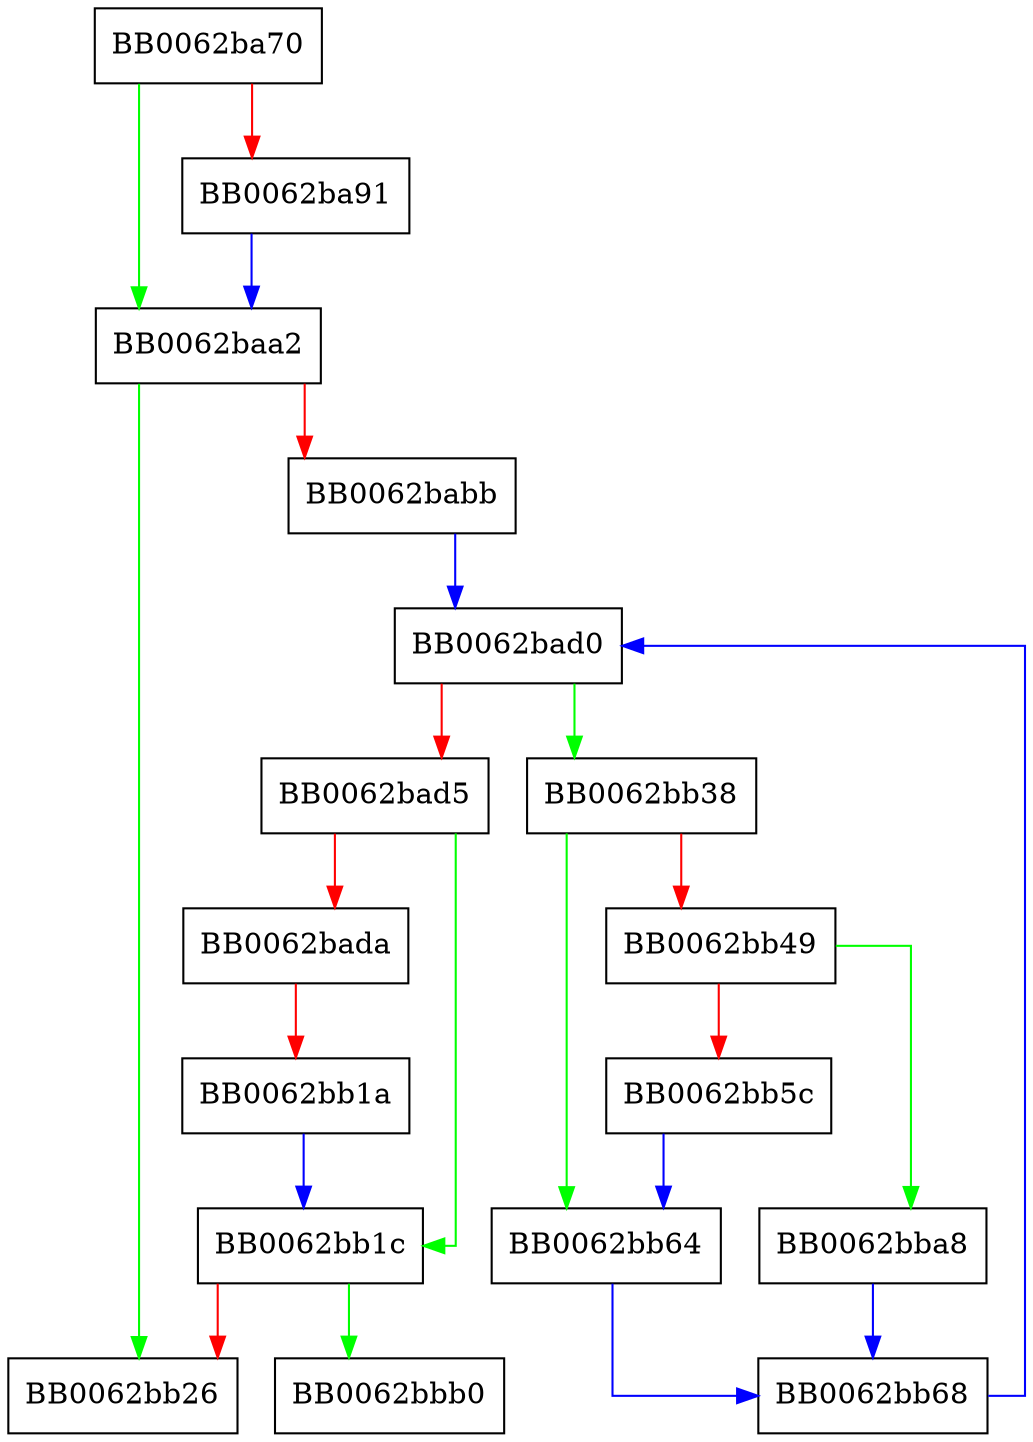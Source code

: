 digraph ossl_property_merge {
  node [shape="box"];
  graph [splines=ortho];
  BB0062ba70 -> BB0062baa2 [color="green"];
  BB0062ba70 -> BB0062ba91 [color="red"];
  BB0062ba91 -> BB0062baa2 [color="blue"];
  BB0062baa2 -> BB0062bb26 [color="green"];
  BB0062baa2 -> BB0062babb [color="red"];
  BB0062babb -> BB0062bad0 [color="blue"];
  BB0062bad0 -> BB0062bb38 [color="green"];
  BB0062bad0 -> BB0062bad5 [color="red"];
  BB0062bad5 -> BB0062bb1c [color="green"];
  BB0062bad5 -> BB0062bada [color="red"];
  BB0062bada -> BB0062bb1a [color="red"];
  BB0062bb1a -> BB0062bb1c [color="blue"];
  BB0062bb1c -> BB0062bbb0 [color="green"];
  BB0062bb1c -> BB0062bb26 [color="red"];
  BB0062bb38 -> BB0062bb64 [color="green"];
  BB0062bb38 -> BB0062bb49 [color="red"];
  BB0062bb49 -> BB0062bba8 [color="green"];
  BB0062bb49 -> BB0062bb5c [color="red"];
  BB0062bb5c -> BB0062bb64 [color="blue"];
  BB0062bb64 -> BB0062bb68 [color="blue"];
  BB0062bb68 -> BB0062bad0 [color="blue"];
  BB0062bba8 -> BB0062bb68 [color="blue"];
}